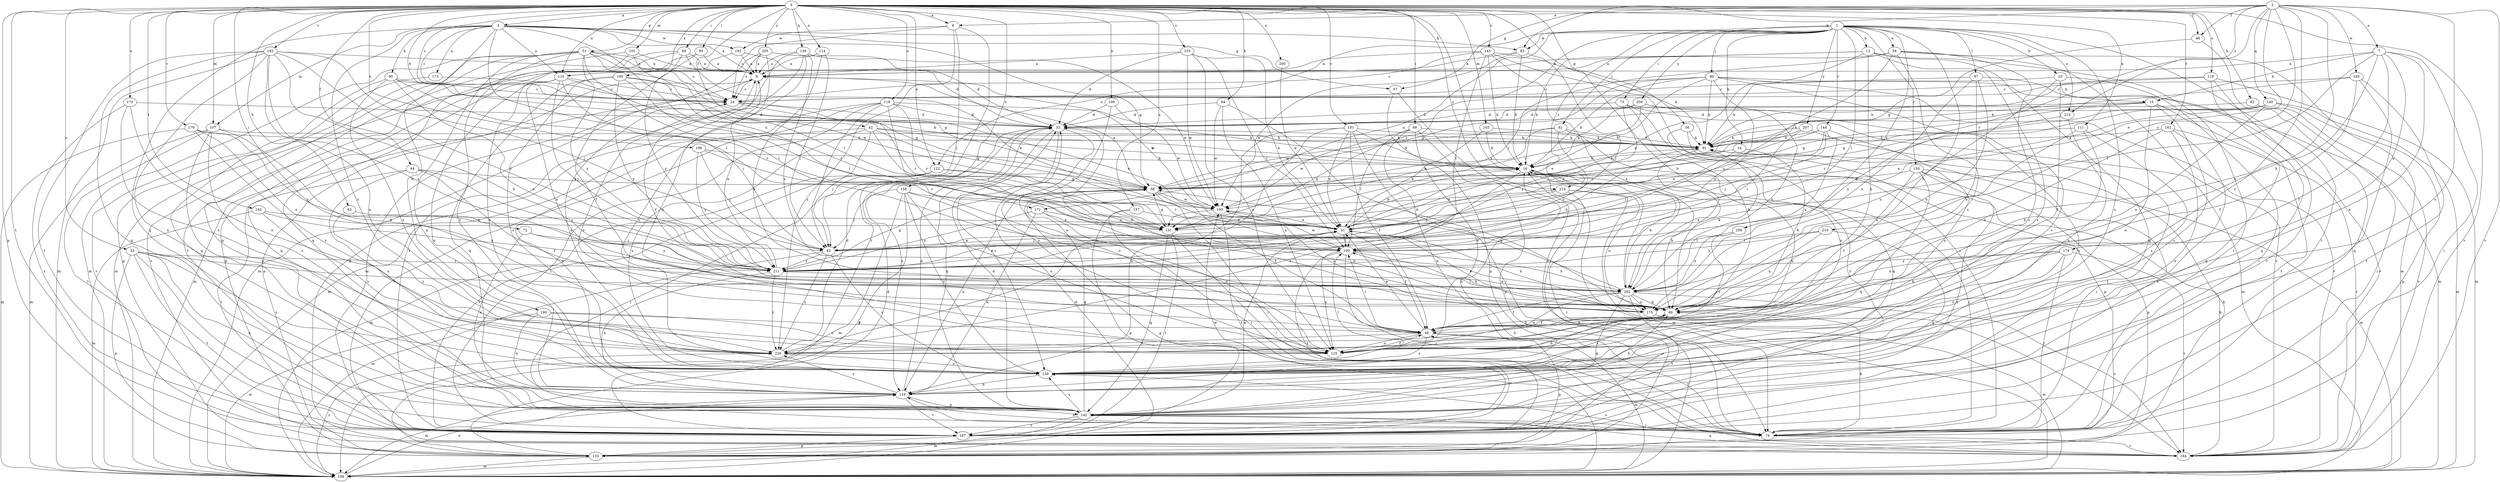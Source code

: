 strict digraph  {
0;
1;
2;
3;
6;
7;
8;
10;
12;
14;
15;
16;
23;
24;
33;
34;
41;
42;
44;
48;
49;
51;
56;
57;
58;
62;
63;
64;
66;
68;
69;
72;
73;
74;
80;
81;
82;
83;
90;
91;
95;
97;
100;
101;
103;
107;
108;
109;
111;
114;
115;
116;
118;
119;
122;
125;
133;
139;
140;
142;
143;
144;
150;
151;
153;
157;
158;
159;
162;
163;
167;
170;
171;
173;
174;
175;
176;
181;
182;
184;
185;
190;
192;
193;
195;
198;
200;
202;
205;
207;
208;
209;
210;
211;
214;
215;
220;
0 -> 3  [label=a];
0 -> 6  [label=a];
0 -> 23  [label=c];
0 -> 24  [label=c];
0 -> 33  [label=d];
0 -> 42  [label=f];
0 -> 44  [label=f];
0 -> 48  [label=f];
0 -> 51  [label=g];
0 -> 56  [label=g];
0 -> 62  [label=h];
0 -> 63  [label=h];
0 -> 64  [label=h];
0 -> 66  [label=h];
0 -> 68  [label=i];
0 -> 69  [label=i];
0 -> 72  [label=i];
0 -> 95  [label=l];
0 -> 101  [label=m];
0 -> 103  [label=m];
0 -> 107  [label=m];
0 -> 109  [label=n];
0 -> 111  [label=n];
0 -> 114  [label=n];
0 -> 115  [label=n];
0 -> 118  [label=o];
0 -> 119  [label=o];
0 -> 122  [label=o];
0 -> 133  [label=p];
0 -> 139  [label=q];
0 -> 143  [label=r];
0 -> 153  [label=s];
0 -> 157  [label=s];
0 -> 158  [label=s];
0 -> 162  [label=t];
0 -> 163  [label=t];
0 -> 167  [label=t];
0 -> 170  [label=u];
0 -> 176  [label=v];
0 -> 181  [label=v];
0 -> 182  [label=v];
0 -> 184  [label=v];
0 -> 195  [label=x];
0 -> 198  [label=x];
0 -> 200  [label=x];
0 -> 202  [label=x];
0 -> 205  [label=y];
0 -> 214  [label=z];
1 -> 10  [label=b];
1 -> 12  [label=b];
1 -> 14  [label=b];
1 -> 34  [label=e];
1 -> 66  [label=h];
1 -> 73  [label=i];
1 -> 74  [label=i];
1 -> 80  [label=j];
1 -> 81  [label=j];
1 -> 83  [label=k];
1 -> 97  [label=l];
1 -> 100  [label=l];
1 -> 122  [label=o];
1 -> 144  [label=r];
1 -> 150  [label=r];
1 -> 151  [label=r];
1 -> 159  [label=s];
1 -> 171  [label=u];
1 -> 207  [label=y];
1 -> 208  [label=y];
1 -> 209  [label=y];
1 -> 214  [label=z];
1 -> 215  [label=z];
2 -> 6  [label=a];
2 -> 7  [label=a];
2 -> 41  [label=e];
2 -> 48  [label=f];
2 -> 57  [label=g];
2 -> 66  [label=h];
2 -> 83  [label=k];
2 -> 140  [label=q];
2 -> 151  [label=r];
2 -> 159  [label=s];
2 -> 184  [label=v];
2 -> 185  [label=w];
2 -> 210  [label=y];
2 -> 215  [label=z];
2 -> 220  [label=z];
3 -> 8  [label=a];
3 -> 24  [label=c];
3 -> 57  [label=g];
3 -> 58  [label=g];
3 -> 83  [label=k];
3 -> 90  [label=k];
3 -> 100  [label=l];
3 -> 107  [label=m];
3 -> 115  [label=n];
3 -> 142  [label=q];
3 -> 171  [label=u];
3 -> 173  [label=u];
3 -> 190  [label=w];
3 -> 192  [label=w];
3 -> 220  [label=z];
6 -> 24  [label=c];
6 -> 82  [label=j];
6 -> 167  [label=t];
6 -> 192  [label=w];
6 -> 220  [label=z];
7 -> 15  [label=b];
7 -> 49  [label=f];
7 -> 74  [label=i];
7 -> 100  [label=l];
7 -> 115  [label=n];
7 -> 125  [label=o];
7 -> 174  [label=u];
7 -> 202  [label=x];
8 -> 24  [label=c];
8 -> 49  [label=f];
8 -> 108  [label=m];
8 -> 193  [label=w];
10 -> 15  [label=b];
10 -> 49  [label=f];
10 -> 74  [label=i];
10 -> 91  [label=k];
10 -> 175  [label=u];
12 -> 16  [label=b];
12 -> 41  [label=e];
12 -> 66  [label=h];
12 -> 74  [label=i];
12 -> 115  [label=n];
12 -> 142  [label=q];
12 -> 159  [label=s];
14 -> 16  [label=b];
14 -> 66  [label=h];
14 -> 82  [label=j];
15 -> 33  [label=d];
15 -> 58  [label=g];
15 -> 91  [label=k];
15 -> 125  [label=o];
15 -> 142  [label=q];
15 -> 159  [label=s];
15 -> 167  [label=t];
16 -> 58  [label=g];
16 -> 66  [label=h];
16 -> 74  [label=i];
16 -> 108  [label=m];
16 -> 125  [label=o];
16 -> 220  [label=z];
23 -> 74  [label=i];
23 -> 133  [label=p];
23 -> 142  [label=q];
23 -> 159  [label=s];
23 -> 167  [label=t];
23 -> 202  [label=x];
23 -> 211  [label=y];
24 -> 33  [label=d];
24 -> 41  [label=e];
24 -> 151  [label=r];
33 -> 91  [label=k];
33 -> 116  [label=n];
33 -> 125  [label=o];
33 -> 142  [label=q];
33 -> 159  [label=s];
34 -> 8  [label=a];
34 -> 108  [label=m];
34 -> 151  [label=r];
34 -> 159  [label=s];
34 -> 184  [label=v];
34 -> 211  [label=y];
34 -> 220  [label=z];
41 -> 16  [label=b];
41 -> 49  [label=f];
41 -> 66  [label=h];
41 -> 82  [label=j];
41 -> 100  [label=l];
42 -> 16  [label=b];
42 -> 58  [label=g];
42 -> 82  [label=j];
42 -> 91  [label=k];
42 -> 116  [label=n];
42 -> 151  [label=r];
42 -> 159  [label=s];
44 -> 49  [label=f];
44 -> 58  [label=g];
44 -> 159  [label=s];
44 -> 167  [label=t];
44 -> 211  [label=y];
48 -> 58  [label=g];
48 -> 74  [label=i];
49 -> 41  [label=e];
49 -> 66  [label=h];
49 -> 100  [label=l];
49 -> 108  [label=m];
49 -> 125  [label=o];
49 -> 133  [label=p];
49 -> 159  [label=s];
49 -> 220  [label=z];
51 -> 8  [label=a];
51 -> 24  [label=c];
51 -> 58  [label=g];
51 -> 100  [label=l];
51 -> 108  [label=m];
51 -> 116  [label=n];
51 -> 133  [label=p];
51 -> 159  [label=s];
51 -> 184  [label=v];
51 -> 193  [label=w];
51 -> 211  [label=y];
56 -> 91  [label=k];
56 -> 125  [label=o];
56 -> 133  [label=p];
57 -> 74  [label=i];
57 -> 133  [label=p];
58 -> 8  [label=a];
58 -> 49  [label=f];
58 -> 74  [label=i];
58 -> 116  [label=n];
58 -> 193  [label=w];
62 -> 33  [label=d];
62 -> 74  [label=i];
62 -> 184  [label=v];
63 -> 41  [label=e];
63 -> 220  [label=z];
64 -> 33  [label=d];
64 -> 66  [label=h];
64 -> 125  [label=o];
64 -> 193  [label=w];
66 -> 49  [label=f];
66 -> 100  [label=l];
66 -> 159  [label=s];
68 -> 91  [label=k];
68 -> 100  [label=l];
68 -> 116  [label=n];
68 -> 125  [label=o];
68 -> 133  [label=p];
68 -> 193  [label=w];
69 -> 8  [label=a];
69 -> 41  [label=e];
69 -> 108  [label=m];
69 -> 159  [label=s];
69 -> 211  [label=y];
72 -> 82  [label=j];
72 -> 116  [label=n];
72 -> 211  [label=y];
73 -> 33  [label=d];
73 -> 66  [label=h];
73 -> 108  [label=m];
73 -> 167  [label=t];
73 -> 211  [label=y];
74 -> 49  [label=f];
74 -> 66  [label=h];
74 -> 116  [label=n];
74 -> 184  [label=v];
80 -> 16  [label=b];
80 -> 24  [label=c];
80 -> 58  [label=g];
80 -> 91  [label=k];
80 -> 108  [label=m];
80 -> 151  [label=r];
80 -> 159  [label=s];
80 -> 184  [label=v];
80 -> 211  [label=y];
81 -> 58  [label=g];
81 -> 91  [label=k];
81 -> 142  [label=q];
81 -> 193  [label=w];
81 -> 211  [label=y];
82 -> 41  [label=e];
82 -> 108  [label=m];
82 -> 159  [label=s];
82 -> 211  [label=y];
82 -> 220  [label=z];
83 -> 8  [label=a];
83 -> 16  [label=b];
83 -> 82  [label=j];
83 -> 193  [label=w];
90 -> 16  [label=b];
90 -> 24  [label=c];
90 -> 151  [label=r];
90 -> 184  [label=v];
90 -> 202  [label=x];
90 -> 220  [label=z];
91 -> 16  [label=b];
91 -> 74  [label=i];
91 -> 202  [label=x];
95 -> 8  [label=a];
95 -> 49  [label=f];
95 -> 133  [label=p];
97 -> 24  [label=c];
97 -> 66  [label=h];
97 -> 175  [label=u];
97 -> 184  [label=v];
97 -> 202  [label=x];
100 -> 66  [label=h];
100 -> 74  [label=i];
100 -> 125  [label=o];
100 -> 167  [label=t];
100 -> 193  [label=w];
100 -> 202  [label=x];
101 -> 8  [label=a];
101 -> 142  [label=q];
101 -> 151  [label=r];
101 -> 167  [label=t];
103 -> 16  [label=b];
103 -> 41  [label=e];
103 -> 91  [label=k];
107 -> 66  [label=h];
107 -> 91  [label=k];
107 -> 108  [label=m];
107 -> 116  [label=n];
107 -> 159  [label=s];
107 -> 167  [label=t];
108 -> 16  [label=b];
108 -> 33  [label=d];
108 -> 58  [label=g];
108 -> 116  [label=n];
108 -> 220  [label=z];
109 -> 33  [label=d];
109 -> 125  [label=o];
109 -> 193  [label=w];
111 -> 66  [label=h];
111 -> 91  [label=k];
111 -> 159  [label=s];
111 -> 175  [label=u];
114 -> 8  [label=a];
114 -> 66  [label=h];
114 -> 82  [label=j];
115 -> 24  [label=c];
115 -> 82  [label=j];
115 -> 116  [label=n];
115 -> 142  [label=q];
115 -> 151  [label=r];
115 -> 175  [label=u];
115 -> 211  [label=y];
116 -> 16  [label=b];
116 -> 33  [label=d];
116 -> 66  [label=h];
116 -> 108  [label=m];
116 -> 142  [label=q];
116 -> 167  [label=t];
116 -> 220  [label=z];
118 -> 16  [label=b];
118 -> 33  [label=d];
118 -> 74  [label=i];
118 -> 82  [label=j];
118 -> 100  [label=l];
118 -> 108  [label=m];
118 -> 151  [label=r];
118 -> 184  [label=v];
119 -> 24  [label=c];
119 -> 91  [label=k];
119 -> 108  [label=m];
119 -> 142  [label=q];
119 -> 167  [label=t];
122 -> 58  [label=g];
122 -> 74  [label=i];
122 -> 100  [label=l];
122 -> 108  [label=m];
122 -> 167  [label=t];
125 -> 24  [label=c];
125 -> 49  [label=f];
133 -> 8  [label=a];
133 -> 33  [label=d];
133 -> 91  [label=k];
133 -> 108  [label=m];
139 -> 8  [label=a];
139 -> 133  [label=p];
139 -> 159  [label=s];
139 -> 167  [label=t];
139 -> 193  [label=w];
139 -> 202  [label=x];
140 -> 33  [label=d];
140 -> 41  [label=e];
140 -> 58  [label=g];
140 -> 108  [label=m];
140 -> 133  [label=p];
140 -> 151  [label=r];
140 -> 175  [label=u];
142 -> 33  [label=d];
142 -> 41  [label=e];
142 -> 58  [label=g];
142 -> 74  [label=i];
142 -> 108  [label=m];
142 -> 159  [label=s];
142 -> 167  [label=t];
143 -> 8  [label=a];
143 -> 16  [label=b];
143 -> 24  [label=c];
143 -> 74  [label=i];
143 -> 91  [label=k];
143 -> 100  [label=l];
143 -> 202  [label=x];
144 -> 41  [label=e];
144 -> 82  [label=j];
144 -> 91  [label=k];
144 -> 125  [label=o];
144 -> 151  [label=r];
144 -> 202  [label=x];
150 -> 49  [label=f];
150 -> 58  [label=g];
150 -> 108  [label=m];
150 -> 133  [label=p];
150 -> 142  [label=q];
150 -> 167  [label=t];
151 -> 58  [label=g];
151 -> 74  [label=i];
151 -> 142  [label=q];
151 -> 167  [label=t];
153 -> 8  [label=a];
153 -> 33  [label=d];
153 -> 41  [label=e];
153 -> 100  [label=l];
153 -> 125  [label=o];
153 -> 193  [label=w];
157 -> 41  [label=e];
157 -> 74  [label=i];
157 -> 133  [label=p];
158 -> 82  [label=j];
158 -> 108  [label=m];
158 -> 125  [label=o];
158 -> 133  [label=p];
158 -> 159  [label=s];
158 -> 175  [label=u];
158 -> 193  [label=w];
159 -> 8  [label=a];
159 -> 66  [label=h];
159 -> 100  [label=l];
159 -> 116  [label=n];
162 -> 66  [label=h];
162 -> 91  [label=k];
162 -> 116  [label=n];
162 -> 167  [label=t];
162 -> 184  [label=v];
163 -> 41  [label=e];
163 -> 108  [label=m];
163 -> 211  [label=y];
163 -> 220  [label=z];
167 -> 24  [label=c];
167 -> 133  [label=p];
167 -> 193  [label=w];
170 -> 33  [label=d];
170 -> 125  [label=o];
170 -> 167  [label=t];
170 -> 220  [label=z];
171 -> 41  [label=e];
171 -> 66  [label=h];
171 -> 116  [label=n];
171 -> 125  [label=o];
171 -> 211  [label=y];
173 -> 24  [label=c];
173 -> 142  [label=q];
174 -> 66  [label=h];
174 -> 74  [label=i];
174 -> 125  [label=o];
174 -> 184  [label=v];
174 -> 202  [label=x];
174 -> 211  [label=y];
175 -> 33  [label=d];
175 -> 41  [label=e];
175 -> 108  [label=m];
176 -> 91  [label=k];
176 -> 108  [label=m];
176 -> 202  [label=x];
176 -> 211  [label=y];
176 -> 220  [label=z];
181 -> 16  [label=b];
181 -> 41  [label=e];
181 -> 49  [label=f];
181 -> 74  [label=i];
181 -> 91  [label=k];
181 -> 116  [label=n];
181 -> 220  [label=z];
182 -> 8  [label=a];
182 -> 66  [label=h];
182 -> 82  [label=j];
182 -> 108  [label=m];
182 -> 116  [label=n];
182 -> 125  [label=o];
182 -> 142  [label=q];
182 -> 167  [label=t];
182 -> 202  [label=x];
182 -> 211  [label=y];
184 -> 16  [label=b];
184 -> 142  [label=q];
184 -> 159  [label=s];
185 -> 24  [label=c];
185 -> 49  [label=f];
185 -> 91  [label=k];
185 -> 142  [label=q];
185 -> 167  [label=t];
190 -> 49  [label=f];
190 -> 108  [label=m];
190 -> 116  [label=n];
190 -> 125  [label=o];
192 -> 8  [label=a];
192 -> 33  [label=d];
192 -> 142  [label=q];
193 -> 41  [label=e];
193 -> 151  [label=r];
193 -> 167  [label=t];
193 -> 175  [label=u];
195 -> 24  [label=c];
195 -> 58  [label=g];
195 -> 100  [label=l];
195 -> 142  [label=q];
195 -> 159  [label=s];
195 -> 211  [label=y];
198 -> 16  [label=b];
198 -> 82  [label=j];
198 -> 151  [label=r];
198 -> 211  [label=y];
200 -> 41  [label=e];
202 -> 16  [label=b];
202 -> 49  [label=f];
202 -> 58  [label=g];
202 -> 66  [label=h];
202 -> 91  [label=k];
202 -> 125  [label=o];
202 -> 142  [label=q];
202 -> 167  [label=t];
202 -> 175  [label=u];
202 -> 184  [label=v];
205 -> 8  [label=a];
205 -> 24  [label=c];
205 -> 33  [label=d];
205 -> 108  [label=m];
205 -> 125  [label=o];
207 -> 41  [label=e];
207 -> 91  [label=k];
207 -> 100  [label=l];
207 -> 167  [label=t];
208 -> 100  [label=l];
208 -> 125  [label=o];
208 -> 202  [label=x];
209 -> 16  [label=b];
209 -> 33  [label=d];
209 -> 41  [label=e];
209 -> 116  [label=n];
209 -> 202  [label=x];
210 -> 100  [label=l];
210 -> 142  [label=q];
210 -> 175  [label=u];
210 -> 211  [label=y];
211 -> 8  [label=a];
211 -> 41  [label=e];
211 -> 58  [label=g];
211 -> 91  [label=k];
211 -> 116  [label=n];
211 -> 202  [label=x];
211 -> 220  [label=z];
214 -> 74  [label=i];
214 -> 82  [label=j];
214 -> 175  [label=u];
214 -> 184  [label=v];
214 -> 193  [label=w];
215 -> 159  [label=s];
215 -> 211  [label=y];
220 -> 33  [label=d];
220 -> 66  [label=h];
220 -> 159  [label=s];
}
